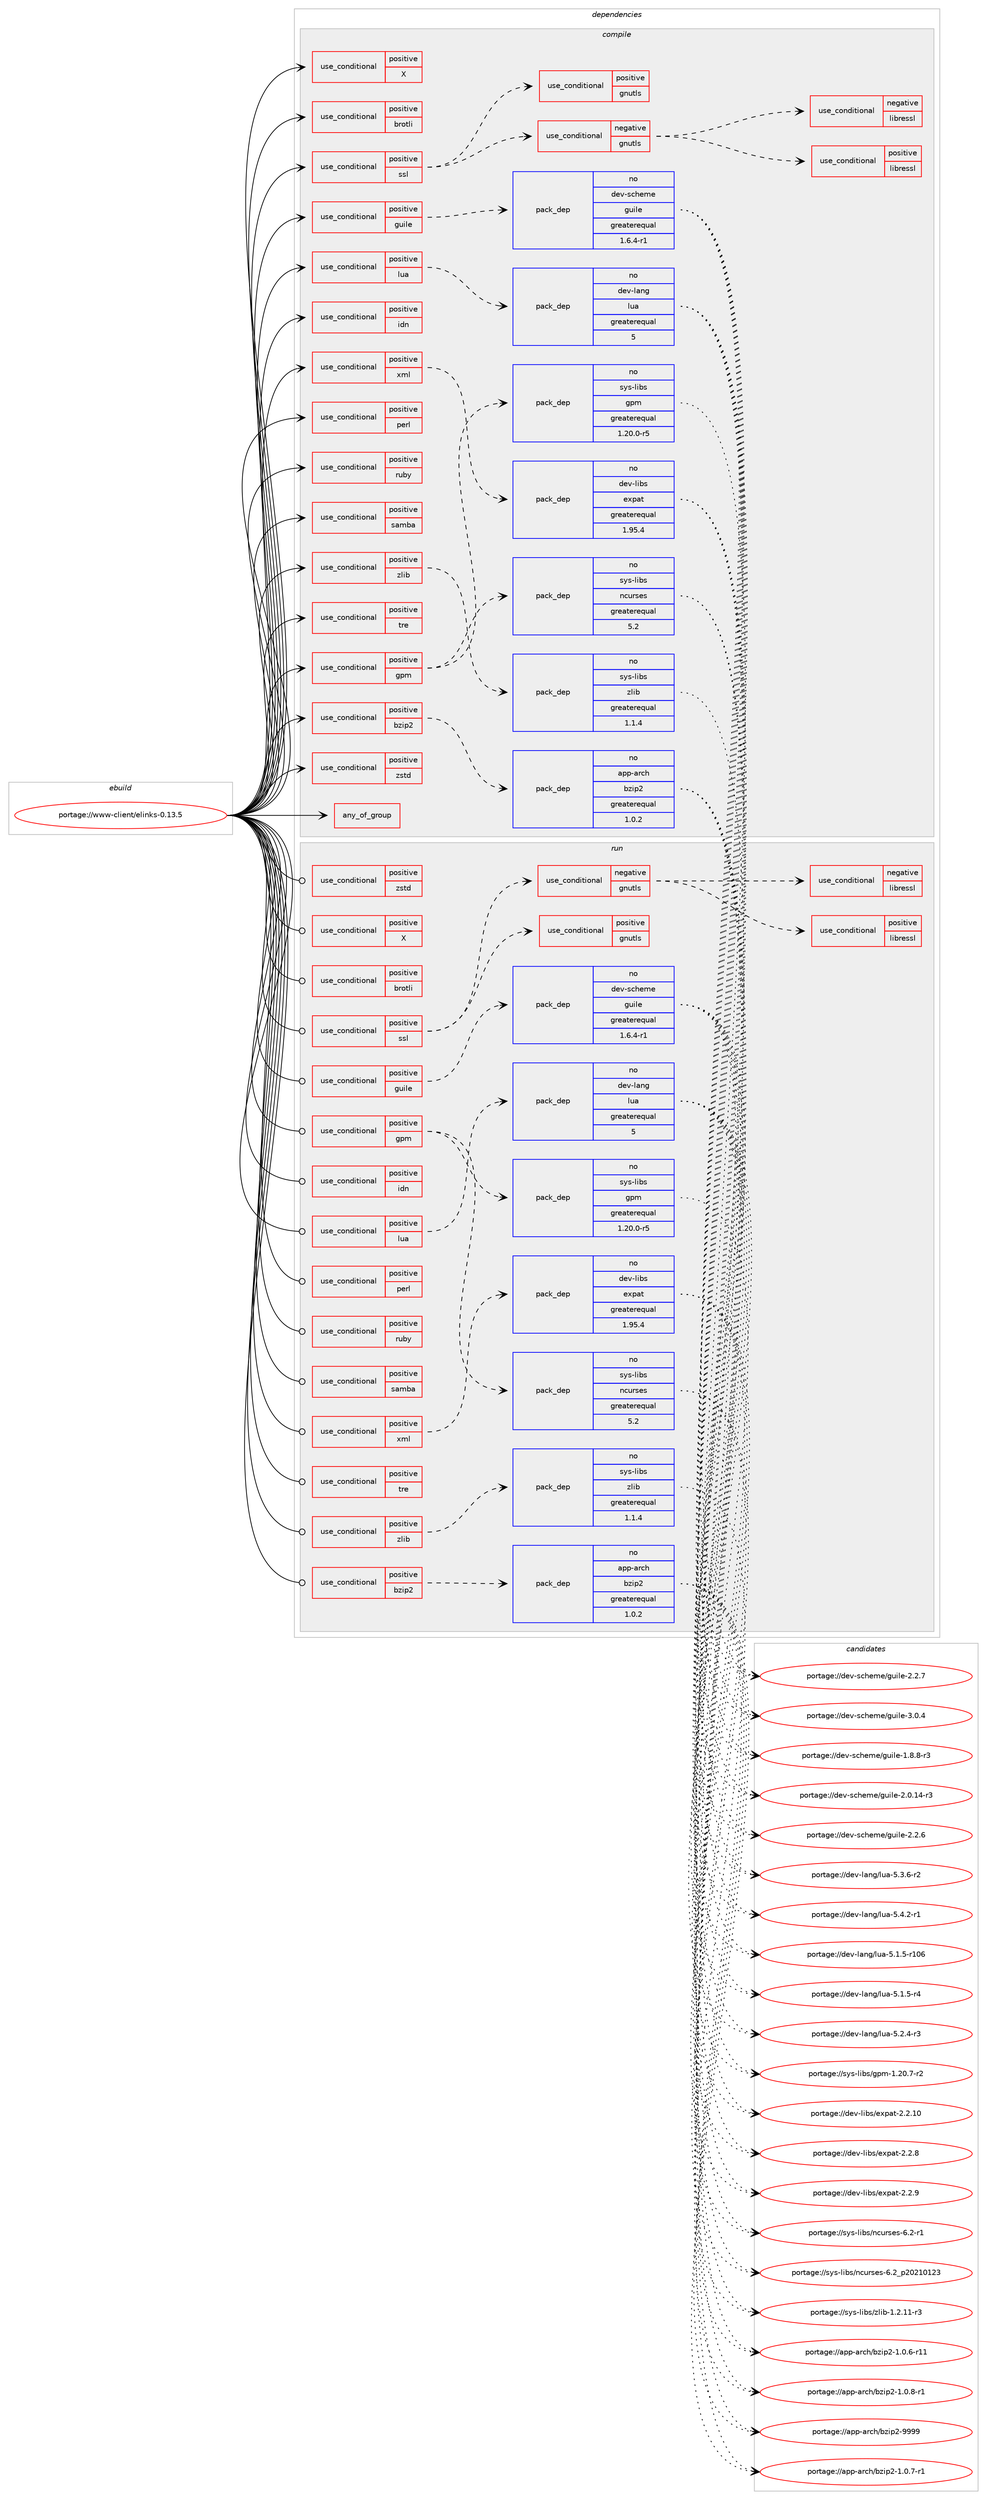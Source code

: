 digraph prolog {

# *************
# Graph options
# *************

newrank=true;
concentrate=true;
compound=true;
graph [rankdir=LR,fontname=Helvetica,fontsize=10,ranksep=1.5];#, ranksep=2.5, nodesep=0.2];
edge  [arrowhead=vee];
node  [fontname=Helvetica,fontsize=10];

# **********
# The ebuild
# **********

subgraph cluster_leftcol {
color=gray;
rank=same;
label=<<i>ebuild</i>>;
id [label="portage://www-client/elinks-0.13.5", color=red, width=4, href="../www-client/elinks-0.13.5.svg"];
}

# ****************
# The dependencies
# ****************

subgraph cluster_midcol {
color=gray;
label=<<i>dependencies</i>>;
subgraph cluster_compile {
fillcolor="#eeeeee";
style=filled;
label=<<i>compile</i>>;
subgraph any68 {
dependency3511 [label=<<TABLE BORDER="0" CELLBORDER="1" CELLSPACING="0" CELLPADDING="4"><TR><TD CELLPADDING="10">any_of_group</TD></TR></TABLE>>, shape=none, color=red];# *** BEGIN UNKNOWN DEPENDENCY TYPE (TODO) ***
# dependency3511 -> package_dependency(portage://www-client/elinks-0.13.5,install,no,dev-lang,python,none,[,,],[slot(3.9)],[])
# *** END UNKNOWN DEPENDENCY TYPE (TODO) ***

# *** BEGIN UNKNOWN DEPENDENCY TYPE (TODO) ***
# dependency3511 -> package_dependency(portage://www-client/elinks-0.13.5,install,no,dev-lang,python,none,[,,],[slot(3.8)],[])
# *** END UNKNOWN DEPENDENCY TYPE (TODO) ***

# *** BEGIN UNKNOWN DEPENDENCY TYPE (TODO) ***
# dependency3511 -> package_dependency(portage://www-client/elinks-0.13.5,install,no,dev-lang,python,none,[,,],[slot(3.7)],[])
# *** END UNKNOWN DEPENDENCY TYPE (TODO) ***

}
id:e -> dependency3511:w [weight=20,style="solid",arrowhead="vee"];
subgraph cond2169 {
dependency3512 [label=<<TABLE BORDER="0" CELLBORDER="1" CELLSPACING="0" CELLPADDING="4"><TR><TD ROWSPAN="3" CELLPADDING="10">use_conditional</TD></TR><TR><TD>positive</TD></TR><TR><TD>X</TD></TR></TABLE>>, shape=none, color=red];
# *** BEGIN UNKNOWN DEPENDENCY TYPE (TODO) ***
# dependency3512 -> package_dependency(portage://www-client/elinks-0.13.5,install,no,x11-libs,libX11,none,[,,],[],[])
# *** END UNKNOWN DEPENDENCY TYPE (TODO) ***

# *** BEGIN UNKNOWN DEPENDENCY TYPE (TODO) ***
# dependency3512 -> package_dependency(portage://www-client/elinks-0.13.5,install,no,x11-libs,libXt,none,[,,],[],[])
# *** END UNKNOWN DEPENDENCY TYPE (TODO) ***

}
id:e -> dependency3512:w [weight=20,style="solid",arrowhead="vee"];
subgraph cond2170 {
dependency3513 [label=<<TABLE BORDER="0" CELLBORDER="1" CELLSPACING="0" CELLPADDING="4"><TR><TD ROWSPAN="3" CELLPADDING="10">use_conditional</TD></TR><TR><TD>positive</TD></TR><TR><TD>brotli</TD></TR></TABLE>>, shape=none, color=red];
# *** BEGIN UNKNOWN DEPENDENCY TYPE (TODO) ***
# dependency3513 -> package_dependency(portage://www-client/elinks-0.13.5,install,no,app-arch,brotli,none,[,,],any_same_slot,[])
# *** END UNKNOWN DEPENDENCY TYPE (TODO) ***

}
id:e -> dependency3513:w [weight=20,style="solid",arrowhead="vee"];
subgraph cond2171 {
dependency3514 [label=<<TABLE BORDER="0" CELLBORDER="1" CELLSPACING="0" CELLPADDING="4"><TR><TD ROWSPAN="3" CELLPADDING="10">use_conditional</TD></TR><TR><TD>positive</TD></TR><TR><TD>bzip2</TD></TR></TABLE>>, shape=none, color=red];
subgraph pack1271 {
dependency3515 [label=<<TABLE BORDER="0" CELLBORDER="1" CELLSPACING="0" CELLPADDING="4" WIDTH="220"><TR><TD ROWSPAN="6" CELLPADDING="30">pack_dep</TD></TR><TR><TD WIDTH="110">no</TD></TR><TR><TD>app-arch</TD></TR><TR><TD>bzip2</TD></TR><TR><TD>greaterequal</TD></TR><TR><TD>1.0.2</TD></TR></TABLE>>, shape=none, color=blue];
}
dependency3514:e -> dependency3515:w [weight=20,style="dashed",arrowhead="vee"];
}
id:e -> dependency3514:w [weight=20,style="solid",arrowhead="vee"];
subgraph cond2172 {
dependency3516 [label=<<TABLE BORDER="0" CELLBORDER="1" CELLSPACING="0" CELLPADDING="4"><TR><TD ROWSPAN="3" CELLPADDING="10">use_conditional</TD></TR><TR><TD>positive</TD></TR><TR><TD>gpm</TD></TR></TABLE>>, shape=none, color=red];
subgraph pack1272 {
dependency3517 [label=<<TABLE BORDER="0" CELLBORDER="1" CELLSPACING="0" CELLPADDING="4" WIDTH="220"><TR><TD ROWSPAN="6" CELLPADDING="30">pack_dep</TD></TR><TR><TD WIDTH="110">no</TD></TR><TR><TD>sys-libs</TD></TR><TR><TD>ncurses</TD></TR><TR><TD>greaterequal</TD></TR><TR><TD>5.2</TD></TR></TABLE>>, shape=none, color=blue];
}
dependency3516:e -> dependency3517:w [weight=20,style="dashed",arrowhead="vee"];
subgraph pack1273 {
dependency3518 [label=<<TABLE BORDER="0" CELLBORDER="1" CELLSPACING="0" CELLPADDING="4" WIDTH="220"><TR><TD ROWSPAN="6" CELLPADDING="30">pack_dep</TD></TR><TR><TD WIDTH="110">no</TD></TR><TR><TD>sys-libs</TD></TR><TR><TD>gpm</TD></TR><TR><TD>greaterequal</TD></TR><TR><TD>1.20.0-r5</TD></TR></TABLE>>, shape=none, color=blue];
}
dependency3516:e -> dependency3518:w [weight=20,style="dashed",arrowhead="vee"];
}
id:e -> dependency3516:w [weight=20,style="solid",arrowhead="vee"];
subgraph cond2173 {
dependency3519 [label=<<TABLE BORDER="0" CELLBORDER="1" CELLSPACING="0" CELLPADDING="4"><TR><TD ROWSPAN="3" CELLPADDING="10">use_conditional</TD></TR><TR><TD>positive</TD></TR><TR><TD>guile</TD></TR></TABLE>>, shape=none, color=red];
subgraph pack1274 {
dependency3520 [label=<<TABLE BORDER="0" CELLBORDER="1" CELLSPACING="0" CELLPADDING="4" WIDTH="220"><TR><TD ROWSPAN="6" CELLPADDING="30">pack_dep</TD></TR><TR><TD WIDTH="110">no</TD></TR><TR><TD>dev-scheme</TD></TR><TR><TD>guile</TD></TR><TR><TD>greaterequal</TD></TR><TR><TD>1.6.4-r1</TD></TR></TABLE>>, shape=none, color=blue];
}
dependency3519:e -> dependency3520:w [weight=20,style="dashed",arrowhead="vee"];
}
id:e -> dependency3519:w [weight=20,style="solid",arrowhead="vee"];
subgraph cond2174 {
dependency3521 [label=<<TABLE BORDER="0" CELLBORDER="1" CELLSPACING="0" CELLPADDING="4"><TR><TD ROWSPAN="3" CELLPADDING="10">use_conditional</TD></TR><TR><TD>positive</TD></TR><TR><TD>idn</TD></TR></TABLE>>, shape=none, color=red];
# *** BEGIN UNKNOWN DEPENDENCY TYPE (TODO) ***
# dependency3521 -> package_dependency(portage://www-client/elinks-0.13.5,install,no,net-dns,libidn,none,[,,],any_same_slot,[])
# *** END UNKNOWN DEPENDENCY TYPE (TODO) ***

}
id:e -> dependency3521:w [weight=20,style="solid",arrowhead="vee"];
subgraph cond2175 {
dependency3522 [label=<<TABLE BORDER="0" CELLBORDER="1" CELLSPACING="0" CELLPADDING="4"><TR><TD ROWSPAN="3" CELLPADDING="10">use_conditional</TD></TR><TR><TD>positive</TD></TR><TR><TD>lua</TD></TR></TABLE>>, shape=none, color=red];
subgraph pack1275 {
dependency3523 [label=<<TABLE BORDER="0" CELLBORDER="1" CELLSPACING="0" CELLPADDING="4" WIDTH="220"><TR><TD ROWSPAN="6" CELLPADDING="30">pack_dep</TD></TR><TR><TD WIDTH="110">no</TD></TR><TR><TD>dev-lang</TD></TR><TR><TD>lua</TD></TR><TR><TD>greaterequal</TD></TR><TR><TD>5</TD></TR></TABLE>>, shape=none, color=blue];
}
dependency3522:e -> dependency3523:w [weight=20,style="dashed",arrowhead="vee"];
}
id:e -> dependency3522:w [weight=20,style="solid",arrowhead="vee"];
subgraph cond2176 {
dependency3524 [label=<<TABLE BORDER="0" CELLBORDER="1" CELLSPACING="0" CELLPADDING="4"><TR><TD ROWSPAN="3" CELLPADDING="10">use_conditional</TD></TR><TR><TD>positive</TD></TR><TR><TD>perl</TD></TR></TABLE>>, shape=none, color=red];
# *** BEGIN UNKNOWN DEPENDENCY TYPE (TODO) ***
# dependency3524 -> package_dependency(portage://www-client/elinks-0.13.5,install,no,dev-lang,perl,none,[,,],any_same_slot,[])
# *** END UNKNOWN DEPENDENCY TYPE (TODO) ***

}
id:e -> dependency3524:w [weight=20,style="solid",arrowhead="vee"];
subgraph cond2177 {
dependency3525 [label=<<TABLE BORDER="0" CELLBORDER="1" CELLSPACING="0" CELLPADDING="4"><TR><TD ROWSPAN="3" CELLPADDING="10">use_conditional</TD></TR><TR><TD>positive</TD></TR><TR><TD>ruby</TD></TR></TABLE>>, shape=none, color=red];
# *** BEGIN UNKNOWN DEPENDENCY TYPE (TODO) ***
# dependency3525 -> package_dependency(portage://www-client/elinks-0.13.5,install,no,dev-lang,ruby,none,[,,],any_different_slot,[])
# *** END UNKNOWN DEPENDENCY TYPE (TODO) ***

# *** BEGIN UNKNOWN DEPENDENCY TYPE (TODO) ***
# dependency3525 -> package_dependency(portage://www-client/elinks-0.13.5,install,no,dev-ruby,rubygems,none,[,,],any_different_slot,[])
# *** END UNKNOWN DEPENDENCY TYPE (TODO) ***

}
id:e -> dependency3525:w [weight=20,style="solid",arrowhead="vee"];
subgraph cond2178 {
dependency3526 [label=<<TABLE BORDER="0" CELLBORDER="1" CELLSPACING="0" CELLPADDING="4"><TR><TD ROWSPAN="3" CELLPADDING="10">use_conditional</TD></TR><TR><TD>positive</TD></TR><TR><TD>samba</TD></TR></TABLE>>, shape=none, color=red];
# *** BEGIN UNKNOWN DEPENDENCY TYPE (TODO) ***
# dependency3526 -> package_dependency(portage://www-client/elinks-0.13.5,install,no,net-fs,samba,none,[,,],[],[])
# *** END UNKNOWN DEPENDENCY TYPE (TODO) ***

}
id:e -> dependency3526:w [weight=20,style="solid",arrowhead="vee"];
subgraph cond2179 {
dependency3527 [label=<<TABLE BORDER="0" CELLBORDER="1" CELLSPACING="0" CELLPADDING="4"><TR><TD ROWSPAN="3" CELLPADDING="10">use_conditional</TD></TR><TR><TD>positive</TD></TR><TR><TD>ssl</TD></TR></TABLE>>, shape=none, color=red];
subgraph cond2180 {
dependency3528 [label=<<TABLE BORDER="0" CELLBORDER="1" CELLSPACING="0" CELLPADDING="4"><TR><TD ROWSPAN="3" CELLPADDING="10">use_conditional</TD></TR><TR><TD>negative</TD></TR><TR><TD>gnutls</TD></TR></TABLE>>, shape=none, color=red];
subgraph cond2181 {
dependency3529 [label=<<TABLE BORDER="0" CELLBORDER="1" CELLSPACING="0" CELLPADDING="4"><TR><TD ROWSPAN="3" CELLPADDING="10">use_conditional</TD></TR><TR><TD>negative</TD></TR><TR><TD>libressl</TD></TR></TABLE>>, shape=none, color=red];
# *** BEGIN UNKNOWN DEPENDENCY TYPE (TODO) ***
# dependency3529 -> package_dependency(portage://www-client/elinks-0.13.5,install,no,dev-libs,openssl,none,[,,],[slot(0),equal],[])
# *** END UNKNOWN DEPENDENCY TYPE (TODO) ***

}
dependency3528:e -> dependency3529:w [weight=20,style="dashed",arrowhead="vee"];
subgraph cond2182 {
dependency3530 [label=<<TABLE BORDER="0" CELLBORDER="1" CELLSPACING="0" CELLPADDING="4"><TR><TD ROWSPAN="3" CELLPADDING="10">use_conditional</TD></TR><TR><TD>positive</TD></TR><TR><TD>libressl</TD></TR></TABLE>>, shape=none, color=red];
# *** BEGIN UNKNOWN DEPENDENCY TYPE (TODO) ***
# dependency3530 -> package_dependency(portage://www-client/elinks-0.13.5,install,no,dev-libs,libressl,none,[,,],[slot(0),equal],[])
# *** END UNKNOWN DEPENDENCY TYPE (TODO) ***

}
dependency3528:e -> dependency3530:w [weight=20,style="dashed",arrowhead="vee"];
}
dependency3527:e -> dependency3528:w [weight=20,style="dashed",arrowhead="vee"];
subgraph cond2183 {
dependency3531 [label=<<TABLE BORDER="0" CELLBORDER="1" CELLSPACING="0" CELLPADDING="4"><TR><TD ROWSPAN="3" CELLPADDING="10">use_conditional</TD></TR><TR><TD>positive</TD></TR><TR><TD>gnutls</TD></TR></TABLE>>, shape=none, color=red];
# *** BEGIN UNKNOWN DEPENDENCY TYPE (TODO) ***
# dependency3531 -> package_dependency(portage://www-client/elinks-0.13.5,install,no,net-libs,gnutls,none,[,,],any_same_slot,[])
# *** END UNKNOWN DEPENDENCY TYPE (TODO) ***

}
dependency3527:e -> dependency3531:w [weight=20,style="dashed",arrowhead="vee"];
}
id:e -> dependency3527:w [weight=20,style="solid",arrowhead="vee"];
subgraph cond2184 {
dependency3532 [label=<<TABLE BORDER="0" CELLBORDER="1" CELLSPACING="0" CELLPADDING="4"><TR><TD ROWSPAN="3" CELLPADDING="10">use_conditional</TD></TR><TR><TD>positive</TD></TR><TR><TD>tre</TD></TR></TABLE>>, shape=none, color=red];
# *** BEGIN UNKNOWN DEPENDENCY TYPE (TODO) ***
# dependency3532 -> package_dependency(portage://www-client/elinks-0.13.5,install,no,dev-libs,tre,none,[,,],[],[])
# *** END UNKNOWN DEPENDENCY TYPE (TODO) ***

}
id:e -> dependency3532:w [weight=20,style="solid",arrowhead="vee"];
subgraph cond2185 {
dependency3533 [label=<<TABLE BORDER="0" CELLBORDER="1" CELLSPACING="0" CELLPADDING="4"><TR><TD ROWSPAN="3" CELLPADDING="10">use_conditional</TD></TR><TR><TD>positive</TD></TR><TR><TD>xml</TD></TR></TABLE>>, shape=none, color=red];
subgraph pack1276 {
dependency3534 [label=<<TABLE BORDER="0" CELLBORDER="1" CELLSPACING="0" CELLPADDING="4" WIDTH="220"><TR><TD ROWSPAN="6" CELLPADDING="30">pack_dep</TD></TR><TR><TD WIDTH="110">no</TD></TR><TR><TD>dev-libs</TD></TR><TR><TD>expat</TD></TR><TR><TD>greaterequal</TD></TR><TR><TD>1.95.4</TD></TR></TABLE>>, shape=none, color=blue];
}
dependency3533:e -> dependency3534:w [weight=20,style="dashed",arrowhead="vee"];
}
id:e -> dependency3533:w [weight=20,style="solid",arrowhead="vee"];
subgraph cond2186 {
dependency3535 [label=<<TABLE BORDER="0" CELLBORDER="1" CELLSPACING="0" CELLPADDING="4"><TR><TD ROWSPAN="3" CELLPADDING="10">use_conditional</TD></TR><TR><TD>positive</TD></TR><TR><TD>zlib</TD></TR></TABLE>>, shape=none, color=red];
subgraph pack1277 {
dependency3536 [label=<<TABLE BORDER="0" CELLBORDER="1" CELLSPACING="0" CELLPADDING="4" WIDTH="220"><TR><TD ROWSPAN="6" CELLPADDING="30">pack_dep</TD></TR><TR><TD WIDTH="110">no</TD></TR><TR><TD>sys-libs</TD></TR><TR><TD>zlib</TD></TR><TR><TD>greaterequal</TD></TR><TR><TD>1.1.4</TD></TR></TABLE>>, shape=none, color=blue];
}
dependency3535:e -> dependency3536:w [weight=20,style="dashed",arrowhead="vee"];
}
id:e -> dependency3535:w [weight=20,style="solid",arrowhead="vee"];
subgraph cond2187 {
dependency3537 [label=<<TABLE BORDER="0" CELLBORDER="1" CELLSPACING="0" CELLPADDING="4"><TR><TD ROWSPAN="3" CELLPADDING="10">use_conditional</TD></TR><TR><TD>positive</TD></TR><TR><TD>zstd</TD></TR></TABLE>>, shape=none, color=red];
# *** BEGIN UNKNOWN DEPENDENCY TYPE (TODO) ***
# dependency3537 -> package_dependency(portage://www-client/elinks-0.13.5,install,no,app-arch,zstd,none,[,,],any_same_slot,[])
# *** END UNKNOWN DEPENDENCY TYPE (TODO) ***

}
id:e -> dependency3537:w [weight=20,style="solid",arrowhead="vee"];
}
subgraph cluster_compileandrun {
fillcolor="#eeeeee";
style=filled;
label=<<i>compile and run</i>>;
}
subgraph cluster_run {
fillcolor="#eeeeee";
style=filled;
label=<<i>run</i>>;
subgraph cond2188 {
dependency3538 [label=<<TABLE BORDER="0" CELLBORDER="1" CELLSPACING="0" CELLPADDING="4"><TR><TD ROWSPAN="3" CELLPADDING="10">use_conditional</TD></TR><TR><TD>positive</TD></TR><TR><TD>X</TD></TR></TABLE>>, shape=none, color=red];
# *** BEGIN UNKNOWN DEPENDENCY TYPE (TODO) ***
# dependency3538 -> package_dependency(portage://www-client/elinks-0.13.5,run,no,x11-libs,libX11,none,[,,],[],[])
# *** END UNKNOWN DEPENDENCY TYPE (TODO) ***

# *** BEGIN UNKNOWN DEPENDENCY TYPE (TODO) ***
# dependency3538 -> package_dependency(portage://www-client/elinks-0.13.5,run,no,x11-libs,libXt,none,[,,],[],[])
# *** END UNKNOWN DEPENDENCY TYPE (TODO) ***

}
id:e -> dependency3538:w [weight=20,style="solid",arrowhead="odot"];
subgraph cond2189 {
dependency3539 [label=<<TABLE BORDER="0" CELLBORDER="1" CELLSPACING="0" CELLPADDING="4"><TR><TD ROWSPAN="3" CELLPADDING="10">use_conditional</TD></TR><TR><TD>positive</TD></TR><TR><TD>brotli</TD></TR></TABLE>>, shape=none, color=red];
# *** BEGIN UNKNOWN DEPENDENCY TYPE (TODO) ***
# dependency3539 -> package_dependency(portage://www-client/elinks-0.13.5,run,no,app-arch,brotli,none,[,,],any_same_slot,[])
# *** END UNKNOWN DEPENDENCY TYPE (TODO) ***

}
id:e -> dependency3539:w [weight=20,style="solid",arrowhead="odot"];
subgraph cond2190 {
dependency3540 [label=<<TABLE BORDER="0" CELLBORDER="1" CELLSPACING="0" CELLPADDING="4"><TR><TD ROWSPAN="3" CELLPADDING="10">use_conditional</TD></TR><TR><TD>positive</TD></TR><TR><TD>bzip2</TD></TR></TABLE>>, shape=none, color=red];
subgraph pack1278 {
dependency3541 [label=<<TABLE BORDER="0" CELLBORDER="1" CELLSPACING="0" CELLPADDING="4" WIDTH="220"><TR><TD ROWSPAN="6" CELLPADDING="30">pack_dep</TD></TR><TR><TD WIDTH="110">no</TD></TR><TR><TD>app-arch</TD></TR><TR><TD>bzip2</TD></TR><TR><TD>greaterequal</TD></TR><TR><TD>1.0.2</TD></TR></TABLE>>, shape=none, color=blue];
}
dependency3540:e -> dependency3541:w [weight=20,style="dashed",arrowhead="vee"];
}
id:e -> dependency3540:w [weight=20,style="solid",arrowhead="odot"];
subgraph cond2191 {
dependency3542 [label=<<TABLE BORDER="0" CELLBORDER="1" CELLSPACING="0" CELLPADDING="4"><TR><TD ROWSPAN="3" CELLPADDING="10">use_conditional</TD></TR><TR><TD>positive</TD></TR><TR><TD>gpm</TD></TR></TABLE>>, shape=none, color=red];
subgraph pack1279 {
dependency3543 [label=<<TABLE BORDER="0" CELLBORDER="1" CELLSPACING="0" CELLPADDING="4" WIDTH="220"><TR><TD ROWSPAN="6" CELLPADDING="30">pack_dep</TD></TR><TR><TD WIDTH="110">no</TD></TR><TR><TD>sys-libs</TD></TR><TR><TD>ncurses</TD></TR><TR><TD>greaterequal</TD></TR><TR><TD>5.2</TD></TR></TABLE>>, shape=none, color=blue];
}
dependency3542:e -> dependency3543:w [weight=20,style="dashed",arrowhead="vee"];
subgraph pack1280 {
dependency3544 [label=<<TABLE BORDER="0" CELLBORDER="1" CELLSPACING="0" CELLPADDING="4" WIDTH="220"><TR><TD ROWSPAN="6" CELLPADDING="30">pack_dep</TD></TR><TR><TD WIDTH="110">no</TD></TR><TR><TD>sys-libs</TD></TR><TR><TD>gpm</TD></TR><TR><TD>greaterequal</TD></TR><TR><TD>1.20.0-r5</TD></TR></TABLE>>, shape=none, color=blue];
}
dependency3542:e -> dependency3544:w [weight=20,style="dashed",arrowhead="vee"];
}
id:e -> dependency3542:w [weight=20,style="solid",arrowhead="odot"];
subgraph cond2192 {
dependency3545 [label=<<TABLE BORDER="0" CELLBORDER="1" CELLSPACING="0" CELLPADDING="4"><TR><TD ROWSPAN="3" CELLPADDING="10">use_conditional</TD></TR><TR><TD>positive</TD></TR><TR><TD>guile</TD></TR></TABLE>>, shape=none, color=red];
subgraph pack1281 {
dependency3546 [label=<<TABLE BORDER="0" CELLBORDER="1" CELLSPACING="0" CELLPADDING="4" WIDTH="220"><TR><TD ROWSPAN="6" CELLPADDING="30">pack_dep</TD></TR><TR><TD WIDTH="110">no</TD></TR><TR><TD>dev-scheme</TD></TR><TR><TD>guile</TD></TR><TR><TD>greaterequal</TD></TR><TR><TD>1.6.4-r1</TD></TR></TABLE>>, shape=none, color=blue];
}
dependency3545:e -> dependency3546:w [weight=20,style="dashed",arrowhead="vee"];
}
id:e -> dependency3545:w [weight=20,style="solid",arrowhead="odot"];
subgraph cond2193 {
dependency3547 [label=<<TABLE BORDER="0" CELLBORDER="1" CELLSPACING="0" CELLPADDING="4"><TR><TD ROWSPAN="3" CELLPADDING="10">use_conditional</TD></TR><TR><TD>positive</TD></TR><TR><TD>idn</TD></TR></TABLE>>, shape=none, color=red];
# *** BEGIN UNKNOWN DEPENDENCY TYPE (TODO) ***
# dependency3547 -> package_dependency(portage://www-client/elinks-0.13.5,run,no,net-dns,libidn,none,[,,],any_same_slot,[])
# *** END UNKNOWN DEPENDENCY TYPE (TODO) ***

}
id:e -> dependency3547:w [weight=20,style="solid",arrowhead="odot"];
subgraph cond2194 {
dependency3548 [label=<<TABLE BORDER="0" CELLBORDER="1" CELLSPACING="0" CELLPADDING="4"><TR><TD ROWSPAN="3" CELLPADDING="10">use_conditional</TD></TR><TR><TD>positive</TD></TR><TR><TD>lua</TD></TR></TABLE>>, shape=none, color=red];
subgraph pack1282 {
dependency3549 [label=<<TABLE BORDER="0" CELLBORDER="1" CELLSPACING="0" CELLPADDING="4" WIDTH="220"><TR><TD ROWSPAN="6" CELLPADDING="30">pack_dep</TD></TR><TR><TD WIDTH="110">no</TD></TR><TR><TD>dev-lang</TD></TR><TR><TD>lua</TD></TR><TR><TD>greaterequal</TD></TR><TR><TD>5</TD></TR></TABLE>>, shape=none, color=blue];
}
dependency3548:e -> dependency3549:w [weight=20,style="dashed",arrowhead="vee"];
}
id:e -> dependency3548:w [weight=20,style="solid",arrowhead="odot"];
subgraph cond2195 {
dependency3550 [label=<<TABLE BORDER="0" CELLBORDER="1" CELLSPACING="0" CELLPADDING="4"><TR><TD ROWSPAN="3" CELLPADDING="10">use_conditional</TD></TR><TR><TD>positive</TD></TR><TR><TD>perl</TD></TR></TABLE>>, shape=none, color=red];
# *** BEGIN UNKNOWN DEPENDENCY TYPE (TODO) ***
# dependency3550 -> package_dependency(portage://www-client/elinks-0.13.5,run,no,dev-lang,perl,none,[,,],any_same_slot,[])
# *** END UNKNOWN DEPENDENCY TYPE (TODO) ***

}
id:e -> dependency3550:w [weight=20,style="solid",arrowhead="odot"];
subgraph cond2196 {
dependency3551 [label=<<TABLE BORDER="0" CELLBORDER="1" CELLSPACING="0" CELLPADDING="4"><TR><TD ROWSPAN="3" CELLPADDING="10">use_conditional</TD></TR><TR><TD>positive</TD></TR><TR><TD>ruby</TD></TR></TABLE>>, shape=none, color=red];
# *** BEGIN UNKNOWN DEPENDENCY TYPE (TODO) ***
# dependency3551 -> package_dependency(portage://www-client/elinks-0.13.5,run,no,dev-lang,ruby,none,[,,],any_different_slot,[])
# *** END UNKNOWN DEPENDENCY TYPE (TODO) ***

# *** BEGIN UNKNOWN DEPENDENCY TYPE (TODO) ***
# dependency3551 -> package_dependency(portage://www-client/elinks-0.13.5,run,no,dev-ruby,rubygems,none,[,,],any_different_slot,[])
# *** END UNKNOWN DEPENDENCY TYPE (TODO) ***

}
id:e -> dependency3551:w [weight=20,style="solid",arrowhead="odot"];
subgraph cond2197 {
dependency3552 [label=<<TABLE BORDER="0" CELLBORDER="1" CELLSPACING="0" CELLPADDING="4"><TR><TD ROWSPAN="3" CELLPADDING="10">use_conditional</TD></TR><TR><TD>positive</TD></TR><TR><TD>samba</TD></TR></TABLE>>, shape=none, color=red];
# *** BEGIN UNKNOWN DEPENDENCY TYPE (TODO) ***
# dependency3552 -> package_dependency(portage://www-client/elinks-0.13.5,run,no,net-fs,samba,none,[,,],[],[])
# *** END UNKNOWN DEPENDENCY TYPE (TODO) ***

}
id:e -> dependency3552:w [weight=20,style="solid",arrowhead="odot"];
subgraph cond2198 {
dependency3553 [label=<<TABLE BORDER="0" CELLBORDER="1" CELLSPACING="0" CELLPADDING="4"><TR><TD ROWSPAN="3" CELLPADDING="10">use_conditional</TD></TR><TR><TD>positive</TD></TR><TR><TD>ssl</TD></TR></TABLE>>, shape=none, color=red];
subgraph cond2199 {
dependency3554 [label=<<TABLE BORDER="0" CELLBORDER="1" CELLSPACING="0" CELLPADDING="4"><TR><TD ROWSPAN="3" CELLPADDING="10">use_conditional</TD></TR><TR><TD>negative</TD></TR><TR><TD>gnutls</TD></TR></TABLE>>, shape=none, color=red];
subgraph cond2200 {
dependency3555 [label=<<TABLE BORDER="0" CELLBORDER="1" CELLSPACING="0" CELLPADDING="4"><TR><TD ROWSPAN="3" CELLPADDING="10">use_conditional</TD></TR><TR><TD>negative</TD></TR><TR><TD>libressl</TD></TR></TABLE>>, shape=none, color=red];
# *** BEGIN UNKNOWN DEPENDENCY TYPE (TODO) ***
# dependency3555 -> package_dependency(portage://www-client/elinks-0.13.5,run,no,dev-libs,openssl,none,[,,],[slot(0),equal],[])
# *** END UNKNOWN DEPENDENCY TYPE (TODO) ***

}
dependency3554:e -> dependency3555:w [weight=20,style="dashed",arrowhead="vee"];
subgraph cond2201 {
dependency3556 [label=<<TABLE BORDER="0" CELLBORDER="1" CELLSPACING="0" CELLPADDING="4"><TR><TD ROWSPAN="3" CELLPADDING="10">use_conditional</TD></TR><TR><TD>positive</TD></TR><TR><TD>libressl</TD></TR></TABLE>>, shape=none, color=red];
# *** BEGIN UNKNOWN DEPENDENCY TYPE (TODO) ***
# dependency3556 -> package_dependency(portage://www-client/elinks-0.13.5,run,no,dev-libs,libressl,none,[,,],[slot(0),equal],[])
# *** END UNKNOWN DEPENDENCY TYPE (TODO) ***

}
dependency3554:e -> dependency3556:w [weight=20,style="dashed",arrowhead="vee"];
}
dependency3553:e -> dependency3554:w [weight=20,style="dashed",arrowhead="vee"];
subgraph cond2202 {
dependency3557 [label=<<TABLE BORDER="0" CELLBORDER="1" CELLSPACING="0" CELLPADDING="4"><TR><TD ROWSPAN="3" CELLPADDING="10">use_conditional</TD></TR><TR><TD>positive</TD></TR><TR><TD>gnutls</TD></TR></TABLE>>, shape=none, color=red];
# *** BEGIN UNKNOWN DEPENDENCY TYPE (TODO) ***
# dependency3557 -> package_dependency(portage://www-client/elinks-0.13.5,run,no,net-libs,gnutls,none,[,,],any_same_slot,[])
# *** END UNKNOWN DEPENDENCY TYPE (TODO) ***

}
dependency3553:e -> dependency3557:w [weight=20,style="dashed",arrowhead="vee"];
}
id:e -> dependency3553:w [weight=20,style="solid",arrowhead="odot"];
subgraph cond2203 {
dependency3558 [label=<<TABLE BORDER="0" CELLBORDER="1" CELLSPACING="0" CELLPADDING="4"><TR><TD ROWSPAN="3" CELLPADDING="10">use_conditional</TD></TR><TR><TD>positive</TD></TR><TR><TD>tre</TD></TR></TABLE>>, shape=none, color=red];
# *** BEGIN UNKNOWN DEPENDENCY TYPE (TODO) ***
# dependency3558 -> package_dependency(portage://www-client/elinks-0.13.5,run,no,dev-libs,tre,none,[,,],[],[])
# *** END UNKNOWN DEPENDENCY TYPE (TODO) ***

}
id:e -> dependency3558:w [weight=20,style="solid",arrowhead="odot"];
subgraph cond2204 {
dependency3559 [label=<<TABLE BORDER="0" CELLBORDER="1" CELLSPACING="0" CELLPADDING="4"><TR><TD ROWSPAN="3" CELLPADDING="10">use_conditional</TD></TR><TR><TD>positive</TD></TR><TR><TD>xml</TD></TR></TABLE>>, shape=none, color=red];
subgraph pack1283 {
dependency3560 [label=<<TABLE BORDER="0" CELLBORDER="1" CELLSPACING="0" CELLPADDING="4" WIDTH="220"><TR><TD ROWSPAN="6" CELLPADDING="30">pack_dep</TD></TR><TR><TD WIDTH="110">no</TD></TR><TR><TD>dev-libs</TD></TR><TR><TD>expat</TD></TR><TR><TD>greaterequal</TD></TR><TR><TD>1.95.4</TD></TR></TABLE>>, shape=none, color=blue];
}
dependency3559:e -> dependency3560:w [weight=20,style="dashed",arrowhead="vee"];
}
id:e -> dependency3559:w [weight=20,style="solid",arrowhead="odot"];
subgraph cond2205 {
dependency3561 [label=<<TABLE BORDER="0" CELLBORDER="1" CELLSPACING="0" CELLPADDING="4"><TR><TD ROWSPAN="3" CELLPADDING="10">use_conditional</TD></TR><TR><TD>positive</TD></TR><TR><TD>zlib</TD></TR></TABLE>>, shape=none, color=red];
subgraph pack1284 {
dependency3562 [label=<<TABLE BORDER="0" CELLBORDER="1" CELLSPACING="0" CELLPADDING="4" WIDTH="220"><TR><TD ROWSPAN="6" CELLPADDING="30">pack_dep</TD></TR><TR><TD WIDTH="110">no</TD></TR><TR><TD>sys-libs</TD></TR><TR><TD>zlib</TD></TR><TR><TD>greaterequal</TD></TR><TR><TD>1.1.4</TD></TR></TABLE>>, shape=none, color=blue];
}
dependency3561:e -> dependency3562:w [weight=20,style="dashed",arrowhead="vee"];
}
id:e -> dependency3561:w [weight=20,style="solid",arrowhead="odot"];
subgraph cond2206 {
dependency3563 [label=<<TABLE BORDER="0" CELLBORDER="1" CELLSPACING="0" CELLPADDING="4"><TR><TD ROWSPAN="3" CELLPADDING="10">use_conditional</TD></TR><TR><TD>positive</TD></TR><TR><TD>zstd</TD></TR></TABLE>>, shape=none, color=red];
# *** BEGIN UNKNOWN DEPENDENCY TYPE (TODO) ***
# dependency3563 -> package_dependency(portage://www-client/elinks-0.13.5,run,no,app-arch,zstd,none,[,,],any_same_slot,[])
# *** END UNKNOWN DEPENDENCY TYPE (TODO) ***

}
id:e -> dependency3563:w [weight=20,style="solid",arrowhead="odot"];
}
}

# **************
# The candidates
# **************

subgraph cluster_choices {
rank=same;
color=gray;
label=<<i>candidates</i>>;

subgraph choice1271 {
color=black;
nodesep=1;
choice97112112459711499104479812210511250454946484654451144949 [label="portage://app-arch/bzip2-1.0.6-r11", color=red, width=4,href="../app-arch/bzip2-1.0.6-r11.svg"];
choice971121124597114991044798122105112504549464846554511449 [label="portage://app-arch/bzip2-1.0.7-r1", color=red, width=4,href="../app-arch/bzip2-1.0.7-r1.svg"];
choice971121124597114991044798122105112504549464846564511449 [label="portage://app-arch/bzip2-1.0.8-r1", color=red, width=4,href="../app-arch/bzip2-1.0.8-r1.svg"];
choice971121124597114991044798122105112504557575757 [label="portage://app-arch/bzip2-9999", color=red, width=4,href="../app-arch/bzip2-9999.svg"];
dependency3515:e -> choice97112112459711499104479812210511250454946484654451144949:w [style=dotted,weight="100"];
dependency3515:e -> choice971121124597114991044798122105112504549464846554511449:w [style=dotted,weight="100"];
dependency3515:e -> choice971121124597114991044798122105112504549464846564511449:w [style=dotted,weight="100"];
dependency3515:e -> choice971121124597114991044798122105112504557575757:w [style=dotted,weight="100"];
}
subgraph choice1272 {
color=black;
nodesep=1;
choice11512111545108105981154711099117114115101115455446504511449 [label="portage://sys-libs/ncurses-6.2-r1", color=red, width=4,href="../sys-libs/ncurses-6.2-r1.svg"];
choice1151211154510810598115471109911711411510111545544650951125048504948495051 [label="portage://sys-libs/ncurses-6.2_p20210123", color=red, width=4,href="../sys-libs/ncurses-6.2_p20210123.svg"];
dependency3517:e -> choice11512111545108105981154711099117114115101115455446504511449:w [style=dotted,weight="100"];
dependency3517:e -> choice1151211154510810598115471109911711411510111545544650951125048504948495051:w [style=dotted,weight="100"];
}
subgraph choice1273 {
color=black;
nodesep=1;
choice115121115451081059811547103112109454946504846554511450 [label="portage://sys-libs/gpm-1.20.7-r2", color=red, width=4,href="../sys-libs/gpm-1.20.7-r2.svg"];
dependency3518:e -> choice115121115451081059811547103112109454946504846554511450:w [style=dotted,weight="100"];
}
subgraph choice1274 {
color=black;
nodesep=1;
choice1001011184511599104101109101471031171051081014549465646564511451 [label="portage://dev-scheme/guile-1.8.8-r3", color=red, width=4,href="../dev-scheme/guile-1.8.8-r3.svg"];
choice100101118451159910410110910147103117105108101455046484649524511451 [label="portage://dev-scheme/guile-2.0.14-r3", color=red, width=4,href="../dev-scheme/guile-2.0.14-r3.svg"];
choice100101118451159910410110910147103117105108101455046504654 [label="portage://dev-scheme/guile-2.2.6", color=red, width=4,href="../dev-scheme/guile-2.2.6.svg"];
choice100101118451159910410110910147103117105108101455046504655 [label="portage://dev-scheme/guile-2.2.7", color=red, width=4,href="../dev-scheme/guile-2.2.7.svg"];
choice100101118451159910410110910147103117105108101455146484652 [label="portage://dev-scheme/guile-3.0.4", color=red, width=4,href="../dev-scheme/guile-3.0.4.svg"];
dependency3520:e -> choice1001011184511599104101109101471031171051081014549465646564511451:w [style=dotted,weight="100"];
dependency3520:e -> choice100101118451159910410110910147103117105108101455046484649524511451:w [style=dotted,weight="100"];
dependency3520:e -> choice100101118451159910410110910147103117105108101455046504654:w [style=dotted,weight="100"];
dependency3520:e -> choice100101118451159910410110910147103117105108101455046504655:w [style=dotted,weight="100"];
dependency3520:e -> choice100101118451159910410110910147103117105108101455146484652:w [style=dotted,weight="100"];
}
subgraph choice1275 {
color=black;
nodesep=1;
choice1001011184510897110103471081179745534649465345114494854 [label="portage://dev-lang/lua-5.1.5-r106", color=red, width=4,href="../dev-lang/lua-5.1.5-r106.svg"];
choice100101118451089711010347108117974553464946534511452 [label="portage://dev-lang/lua-5.1.5-r4", color=red, width=4,href="../dev-lang/lua-5.1.5-r4.svg"];
choice100101118451089711010347108117974553465046524511451 [label="portage://dev-lang/lua-5.2.4-r3", color=red, width=4,href="../dev-lang/lua-5.2.4-r3.svg"];
choice100101118451089711010347108117974553465146544511450 [label="portage://dev-lang/lua-5.3.6-r2", color=red, width=4,href="../dev-lang/lua-5.3.6-r2.svg"];
choice100101118451089711010347108117974553465246504511449 [label="portage://dev-lang/lua-5.4.2-r1", color=red, width=4,href="../dev-lang/lua-5.4.2-r1.svg"];
dependency3523:e -> choice1001011184510897110103471081179745534649465345114494854:w [style=dotted,weight="100"];
dependency3523:e -> choice100101118451089711010347108117974553464946534511452:w [style=dotted,weight="100"];
dependency3523:e -> choice100101118451089711010347108117974553465046524511451:w [style=dotted,weight="100"];
dependency3523:e -> choice100101118451089711010347108117974553465146544511450:w [style=dotted,weight="100"];
dependency3523:e -> choice100101118451089711010347108117974553465246504511449:w [style=dotted,weight="100"];
}
subgraph choice1276 {
color=black;
nodesep=1;
choice1001011184510810598115471011201129711645504650464948 [label="portage://dev-libs/expat-2.2.10", color=red, width=4,href="../dev-libs/expat-2.2.10.svg"];
choice10010111845108105981154710112011297116455046504656 [label="portage://dev-libs/expat-2.2.8", color=red, width=4,href="../dev-libs/expat-2.2.8.svg"];
choice10010111845108105981154710112011297116455046504657 [label="portage://dev-libs/expat-2.2.9", color=red, width=4,href="../dev-libs/expat-2.2.9.svg"];
dependency3534:e -> choice1001011184510810598115471011201129711645504650464948:w [style=dotted,weight="100"];
dependency3534:e -> choice10010111845108105981154710112011297116455046504656:w [style=dotted,weight="100"];
dependency3534:e -> choice10010111845108105981154710112011297116455046504657:w [style=dotted,weight="100"];
}
subgraph choice1277 {
color=black;
nodesep=1;
choice11512111545108105981154712210810598454946504649494511451 [label="portage://sys-libs/zlib-1.2.11-r3", color=red, width=4,href="../sys-libs/zlib-1.2.11-r3.svg"];
dependency3536:e -> choice11512111545108105981154712210810598454946504649494511451:w [style=dotted,weight="100"];
}
subgraph choice1278 {
color=black;
nodesep=1;
choice97112112459711499104479812210511250454946484654451144949 [label="portage://app-arch/bzip2-1.0.6-r11", color=red, width=4,href="../app-arch/bzip2-1.0.6-r11.svg"];
choice971121124597114991044798122105112504549464846554511449 [label="portage://app-arch/bzip2-1.0.7-r1", color=red, width=4,href="../app-arch/bzip2-1.0.7-r1.svg"];
choice971121124597114991044798122105112504549464846564511449 [label="portage://app-arch/bzip2-1.0.8-r1", color=red, width=4,href="../app-arch/bzip2-1.0.8-r1.svg"];
choice971121124597114991044798122105112504557575757 [label="portage://app-arch/bzip2-9999", color=red, width=4,href="../app-arch/bzip2-9999.svg"];
dependency3541:e -> choice97112112459711499104479812210511250454946484654451144949:w [style=dotted,weight="100"];
dependency3541:e -> choice971121124597114991044798122105112504549464846554511449:w [style=dotted,weight="100"];
dependency3541:e -> choice971121124597114991044798122105112504549464846564511449:w [style=dotted,weight="100"];
dependency3541:e -> choice971121124597114991044798122105112504557575757:w [style=dotted,weight="100"];
}
subgraph choice1279 {
color=black;
nodesep=1;
choice11512111545108105981154711099117114115101115455446504511449 [label="portage://sys-libs/ncurses-6.2-r1", color=red, width=4,href="../sys-libs/ncurses-6.2-r1.svg"];
choice1151211154510810598115471109911711411510111545544650951125048504948495051 [label="portage://sys-libs/ncurses-6.2_p20210123", color=red, width=4,href="../sys-libs/ncurses-6.2_p20210123.svg"];
dependency3543:e -> choice11512111545108105981154711099117114115101115455446504511449:w [style=dotted,weight="100"];
dependency3543:e -> choice1151211154510810598115471109911711411510111545544650951125048504948495051:w [style=dotted,weight="100"];
}
subgraph choice1280 {
color=black;
nodesep=1;
choice115121115451081059811547103112109454946504846554511450 [label="portage://sys-libs/gpm-1.20.7-r2", color=red, width=4,href="../sys-libs/gpm-1.20.7-r2.svg"];
dependency3544:e -> choice115121115451081059811547103112109454946504846554511450:w [style=dotted,weight="100"];
}
subgraph choice1281 {
color=black;
nodesep=1;
choice1001011184511599104101109101471031171051081014549465646564511451 [label="portage://dev-scheme/guile-1.8.8-r3", color=red, width=4,href="../dev-scheme/guile-1.8.8-r3.svg"];
choice100101118451159910410110910147103117105108101455046484649524511451 [label="portage://dev-scheme/guile-2.0.14-r3", color=red, width=4,href="../dev-scheme/guile-2.0.14-r3.svg"];
choice100101118451159910410110910147103117105108101455046504654 [label="portage://dev-scheme/guile-2.2.6", color=red, width=4,href="../dev-scheme/guile-2.2.6.svg"];
choice100101118451159910410110910147103117105108101455046504655 [label="portage://dev-scheme/guile-2.2.7", color=red, width=4,href="../dev-scheme/guile-2.2.7.svg"];
choice100101118451159910410110910147103117105108101455146484652 [label="portage://dev-scheme/guile-3.0.4", color=red, width=4,href="../dev-scheme/guile-3.0.4.svg"];
dependency3546:e -> choice1001011184511599104101109101471031171051081014549465646564511451:w [style=dotted,weight="100"];
dependency3546:e -> choice100101118451159910410110910147103117105108101455046484649524511451:w [style=dotted,weight="100"];
dependency3546:e -> choice100101118451159910410110910147103117105108101455046504654:w [style=dotted,weight="100"];
dependency3546:e -> choice100101118451159910410110910147103117105108101455046504655:w [style=dotted,weight="100"];
dependency3546:e -> choice100101118451159910410110910147103117105108101455146484652:w [style=dotted,weight="100"];
}
subgraph choice1282 {
color=black;
nodesep=1;
choice1001011184510897110103471081179745534649465345114494854 [label="portage://dev-lang/lua-5.1.5-r106", color=red, width=4,href="../dev-lang/lua-5.1.5-r106.svg"];
choice100101118451089711010347108117974553464946534511452 [label="portage://dev-lang/lua-5.1.5-r4", color=red, width=4,href="../dev-lang/lua-5.1.5-r4.svg"];
choice100101118451089711010347108117974553465046524511451 [label="portage://dev-lang/lua-5.2.4-r3", color=red, width=4,href="../dev-lang/lua-5.2.4-r3.svg"];
choice100101118451089711010347108117974553465146544511450 [label="portage://dev-lang/lua-5.3.6-r2", color=red, width=4,href="../dev-lang/lua-5.3.6-r2.svg"];
choice100101118451089711010347108117974553465246504511449 [label="portage://dev-lang/lua-5.4.2-r1", color=red, width=4,href="../dev-lang/lua-5.4.2-r1.svg"];
dependency3549:e -> choice1001011184510897110103471081179745534649465345114494854:w [style=dotted,weight="100"];
dependency3549:e -> choice100101118451089711010347108117974553464946534511452:w [style=dotted,weight="100"];
dependency3549:e -> choice100101118451089711010347108117974553465046524511451:w [style=dotted,weight="100"];
dependency3549:e -> choice100101118451089711010347108117974553465146544511450:w [style=dotted,weight="100"];
dependency3549:e -> choice100101118451089711010347108117974553465246504511449:w [style=dotted,weight="100"];
}
subgraph choice1283 {
color=black;
nodesep=1;
choice1001011184510810598115471011201129711645504650464948 [label="portage://dev-libs/expat-2.2.10", color=red, width=4,href="../dev-libs/expat-2.2.10.svg"];
choice10010111845108105981154710112011297116455046504656 [label="portage://dev-libs/expat-2.2.8", color=red, width=4,href="../dev-libs/expat-2.2.8.svg"];
choice10010111845108105981154710112011297116455046504657 [label="portage://dev-libs/expat-2.2.9", color=red, width=4,href="../dev-libs/expat-2.2.9.svg"];
dependency3560:e -> choice1001011184510810598115471011201129711645504650464948:w [style=dotted,weight="100"];
dependency3560:e -> choice10010111845108105981154710112011297116455046504656:w [style=dotted,weight="100"];
dependency3560:e -> choice10010111845108105981154710112011297116455046504657:w [style=dotted,weight="100"];
}
subgraph choice1284 {
color=black;
nodesep=1;
choice11512111545108105981154712210810598454946504649494511451 [label="portage://sys-libs/zlib-1.2.11-r3", color=red, width=4,href="../sys-libs/zlib-1.2.11-r3.svg"];
dependency3562:e -> choice11512111545108105981154712210810598454946504649494511451:w [style=dotted,weight="100"];
}
}

}
